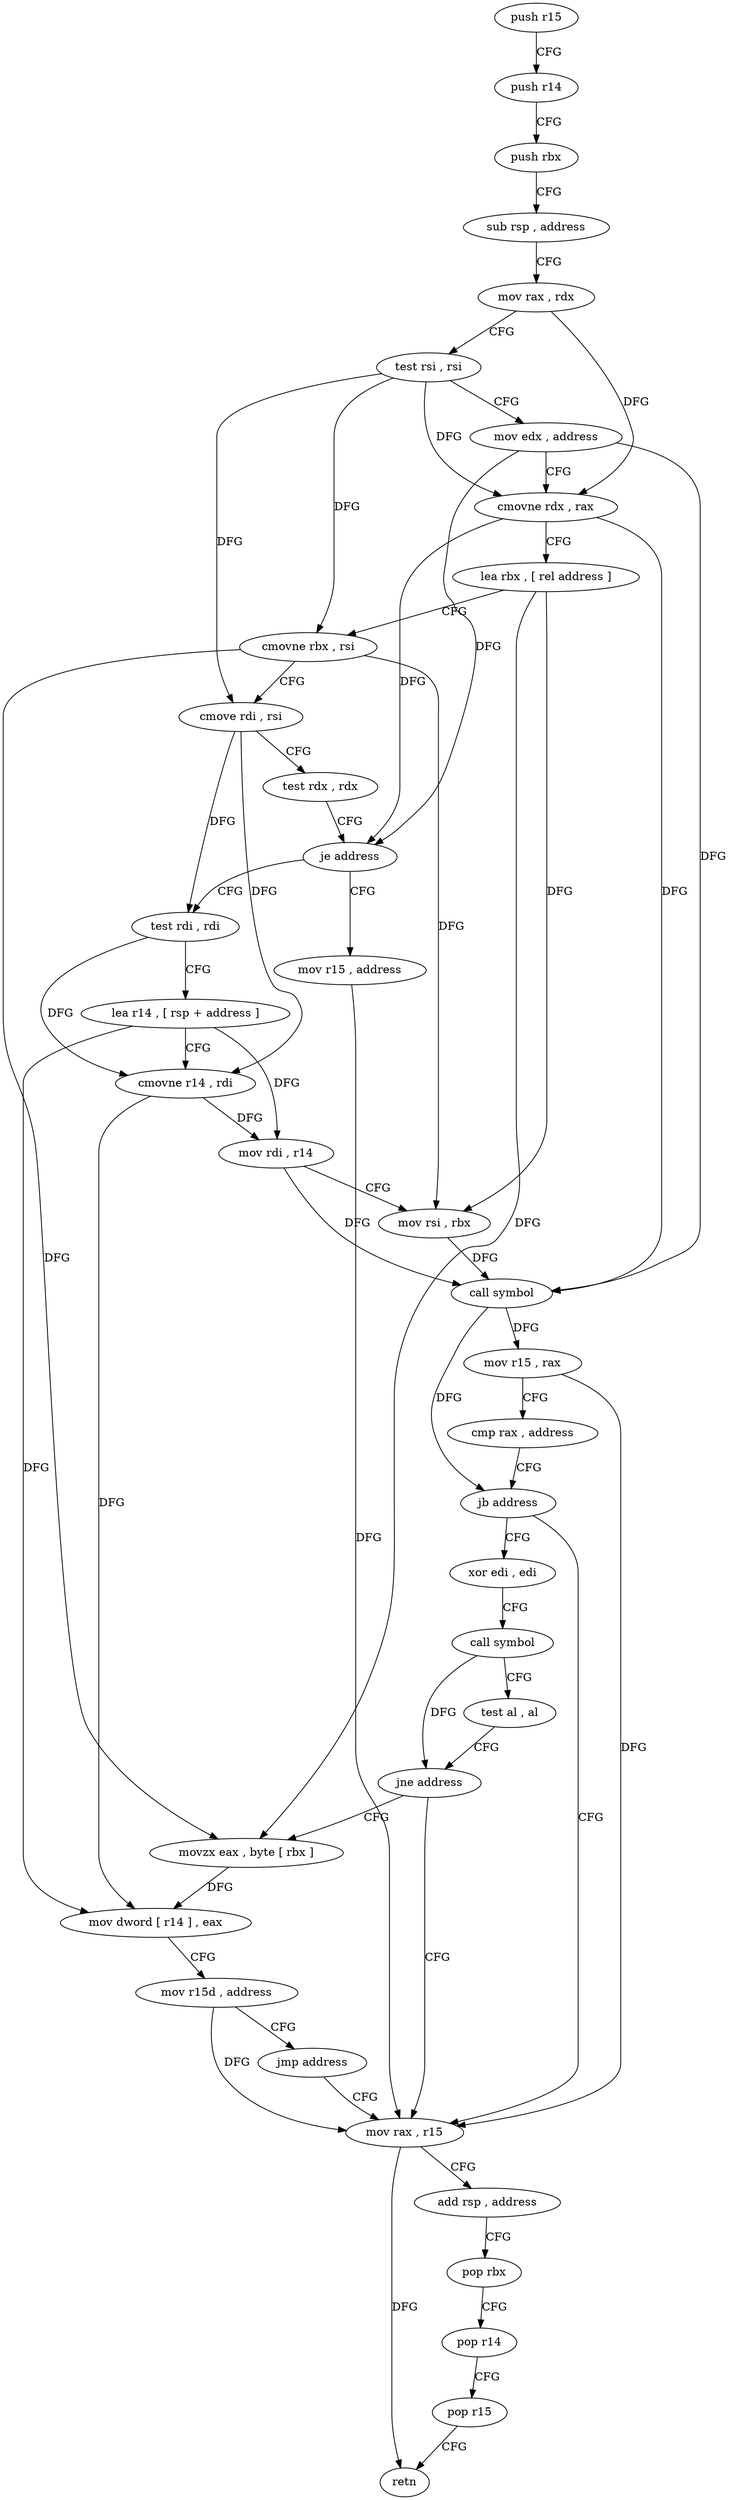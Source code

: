 digraph "func" {
"4290976" [label = "push r15" ]
"4290978" [label = "push r14" ]
"4290980" [label = "push rbx" ]
"4290981" [label = "sub rsp , address" ]
"4290985" [label = "mov rax , rdx" ]
"4290988" [label = "test rsi , rsi" ]
"4290991" [label = "mov edx , address" ]
"4290996" [label = "cmovne rdx , rax" ]
"4291000" [label = "lea rbx , [ rel address ]" ]
"4291007" [label = "cmovne rbx , rsi" ]
"4291011" [label = "cmove rdi , rsi" ]
"4291015" [label = "test rdx , rdx" ]
"4291018" [label = "je address" ]
"4291077" [label = "mov r15 , address" ]
"4291020" [label = "test rdi , rdi" ]
"4291084" [label = "mov rax , r15" ]
"4291023" [label = "lea r14 , [ rsp + address ]" ]
"4291028" [label = "cmovne r14 , rdi" ]
"4291032" [label = "mov rdi , r14" ]
"4291035" [label = "mov rsi , rbx" ]
"4291038" [label = "call symbol" ]
"4291043" [label = "mov r15 , rax" ]
"4291046" [label = "cmp rax , address" ]
"4291050" [label = "jb address" ]
"4291052" [label = "xor edi , edi" ]
"4291087" [label = "add rsp , address" ]
"4291091" [label = "pop rbx" ]
"4291092" [label = "pop r14" ]
"4291094" [label = "pop r15" ]
"4291096" [label = "retn" ]
"4291054" [label = "call symbol" ]
"4291059" [label = "test al , al" ]
"4291061" [label = "jne address" ]
"4291063" [label = "movzx eax , byte [ rbx ]" ]
"4291066" [label = "mov dword [ r14 ] , eax" ]
"4291069" [label = "mov r15d , address" ]
"4291075" [label = "jmp address" ]
"4290976" -> "4290978" [ label = "CFG" ]
"4290978" -> "4290980" [ label = "CFG" ]
"4290980" -> "4290981" [ label = "CFG" ]
"4290981" -> "4290985" [ label = "CFG" ]
"4290985" -> "4290988" [ label = "CFG" ]
"4290985" -> "4290996" [ label = "DFG" ]
"4290988" -> "4290991" [ label = "CFG" ]
"4290988" -> "4290996" [ label = "DFG" ]
"4290988" -> "4291007" [ label = "DFG" ]
"4290988" -> "4291011" [ label = "DFG" ]
"4290991" -> "4290996" [ label = "CFG" ]
"4290991" -> "4291018" [ label = "DFG" ]
"4290991" -> "4291038" [ label = "DFG" ]
"4290996" -> "4291000" [ label = "CFG" ]
"4290996" -> "4291018" [ label = "DFG" ]
"4290996" -> "4291038" [ label = "DFG" ]
"4291000" -> "4291007" [ label = "CFG" ]
"4291000" -> "4291035" [ label = "DFG" ]
"4291000" -> "4291063" [ label = "DFG" ]
"4291007" -> "4291011" [ label = "CFG" ]
"4291007" -> "4291035" [ label = "DFG" ]
"4291007" -> "4291063" [ label = "DFG" ]
"4291011" -> "4291015" [ label = "CFG" ]
"4291011" -> "4291020" [ label = "DFG" ]
"4291011" -> "4291028" [ label = "DFG" ]
"4291015" -> "4291018" [ label = "CFG" ]
"4291018" -> "4291077" [ label = "CFG" ]
"4291018" -> "4291020" [ label = "CFG" ]
"4291077" -> "4291084" [ label = "DFG" ]
"4291020" -> "4291023" [ label = "CFG" ]
"4291020" -> "4291028" [ label = "DFG" ]
"4291084" -> "4291087" [ label = "CFG" ]
"4291084" -> "4291096" [ label = "DFG" ]
"4291023" -> "4291028" [ label = "CFG" ]
"4291023" -> "4291032" [ label = "DFG" ]
"4291023" -> "4291066" [ label = "DFG" ]
"4291028" -> "4291032" [ label = "DFG" ]
"4291028" -> "4291066" [ label = "DFG" ]
"4291032" -> "4291035" [ label = "CFG" ]
"4291032" -> "4291038" [ label = "DFG" ]
"4291035" -> "4291038" [ label = "DFG" ]
"4291038" -> "4291043" [ label = "DFG" ]
"4291038" -> "4291050" [ label = "DFG" ]
"4291043" -> "4291046" [ label = "CFG" ]
"4291043" -> "4291084" [ label = "DFG" ]
"4291046" -> "4291050" [ label = "CFG" ]
"4291050" -> "4291084" [ label = "CFG" ]
"4291050" -> "4291052" [ label = "CFG" ]
"4291052" -> "4291054" [ label = "CFG" ]
"4291087" -> "4291091" [ label = "CFG" ]
"4291091" -> "4291092" [ label = "CFG" ]
"4291092" -> "4291094" [ label = "CFG" ]
"4291094" -> "4291096" [ label = "CFG" ]
"4291054" -> "4291059" [ label = "CFG" ]
"4291054" -> "4291061" [ label = "DFG" ]
"4291059" -> "4291061" [ label = "CFG" ]
"4291061" -> "4291084" [ label = "CFG" ]
"4291061" -> "4291063" [ label = "CFG" ]
"4291063" -> "4291066" [ label = "DFG" ]
"4291066" -> "4291069" [ label = "CFG" ]
"4291069" -> "4291075" [ label = "CFG" ]
"4291069" -> "4291084" [ label = "DFG" ]
"4291075" -> "4291084" [ label = "CFG" ]
}
